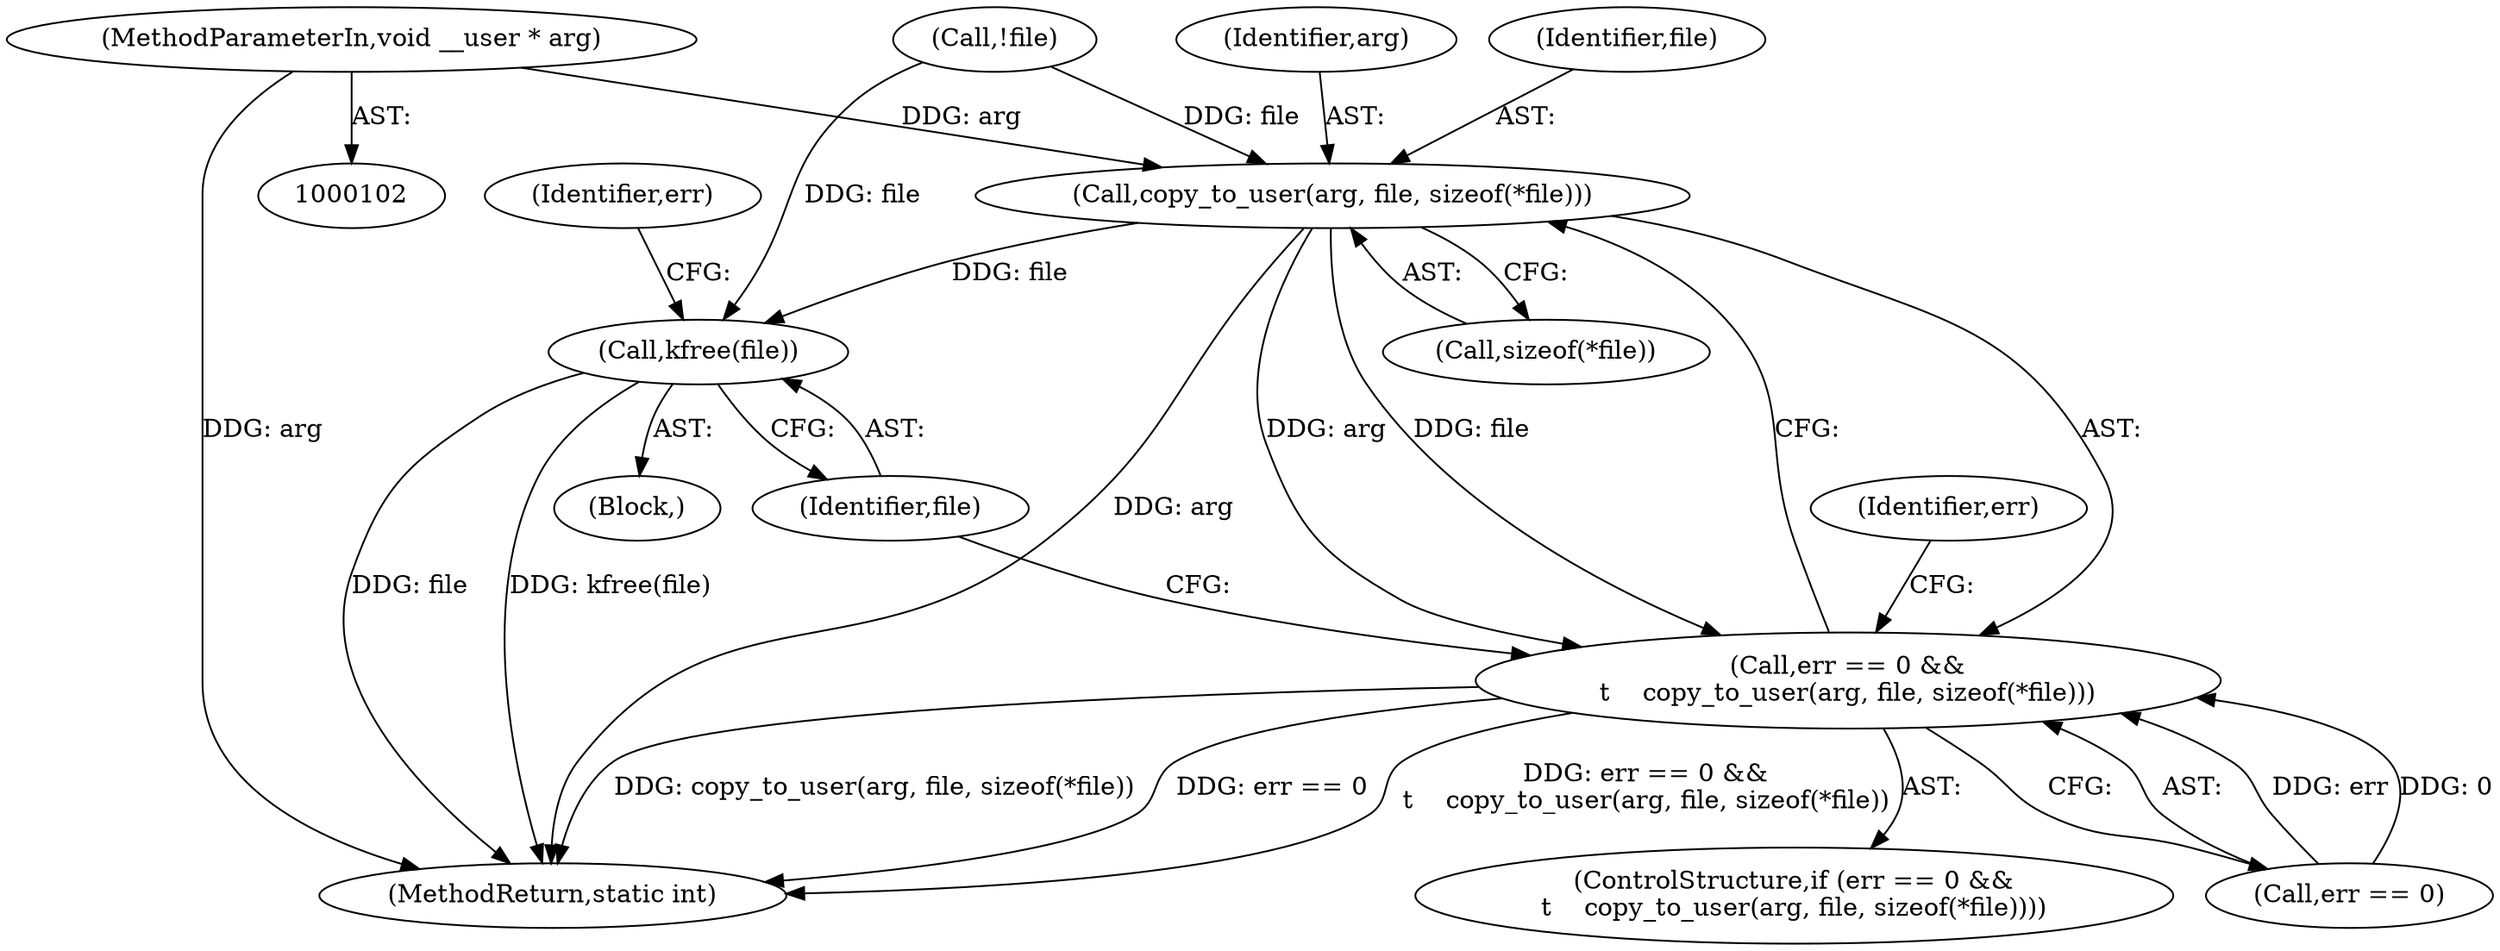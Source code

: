 digraph "0_linux_b6878d9e03043695dbf3fa1caa6dfc09db225b16@pointer" {
"1000104" [label="(MethodParameterIn,void __user * arg)"];
"1000197" [label="(Call,copy_to_user(arg, file, sizeof(*file)))"];
"1000193" [label="(Call,err == 0 &&\n\t    copy_to_user(arg, file, sizeof(*file)))"];
"1000207" [label="(Call,kfree(file))"];
"1000204" [label="(Identifier,err)"];
"1000194" [label="(Call,err == 0)"];
"1000192" [label="(ControlStructure,if (err == 0 &&\n\t    copy_to_user(arg, file, sizeof(*file))))"];
"1000208" [label="(Identifier,file)"];
"1000198" [label="(Identifier,arg)"];
"1000120" [label="(Call,!file)"];
"1000193" [label="(Call,err == 0 &&\n\t    copy_to_user(arg, file, sizeof(*file)))"];
"1000105" [label="(Block,)"];
"1000104" [label="(MethodParameterIn,void __user * arg)"];
"1000211" [label="(MethodReturn,static int)"];
"1000199" [label="(Identifier,file)"];
"1000207" [label="(Call,kfree(file))"];
"1000200" [label="(Call,sizeof(*file))"];
"1000197" [label="(Call,copy_to_user(arg, file, sizeof(*file)))"];
"1000210" [label="(Identifier,err)"];
"1000104" -> "1000102"  [label="AST: "];
"1000104" -> "1000211"  [label="DDG: arg"];
"1000104" -> "1000197"  [label="DDG: arg"];
"1000197" -> "1000193"  [label="AST: "];
"1000197" -> "1000200"  [label="CFG: "];
"1000198" -> "1000197"  [label="AST: "];
"1000199" -> "1000197"  [label="AST: "];
"1000200" -> "1000197"  [label="AST: "];
"1000193" -> "1000197"  [label="CFG: "];
"1000197" -> "1000211"  [label="DDG: arg"];
"1000197" -> "1000193"  [label="DDG: arg"];
"1000197" -> "1000193"  [label="DDG: file"];
"1000120" -> "1000197"  [label="DDG: file"];
"1000197" -> "1000207"  [label="DDG: file"];
"1000193" -> "1000192"  [label="AST: "];
"1000193" -> "1000194"  [label="CFG: "];
"1000194" -> "1000193"  [label="AST: "];
"1000204" -> "1000193"  [label="CFG: "];
"1000208" -> "1000193"  [label="CFG: "];
"1000193" -> "1000211"  [label="DDG: copy_to_user(arg, file, sizeof(*file))"];
"1000193" -> "1000211"  [label="DDG: err == 0"];
"1000193" -> "1000211"  [label="DDG: err == 0 &&\n\t    copy_to_user(arg, file, sizeof(*file))"];
"1000194" -> "1000193"  [label="DDG: err"];
"1000194" -> "1000193"  [label="DDG: 0"];
"1000207" -> "1000105"  [label="AST: "];
"1000207" -> "1000208"  [label="CFG: "];
"1000208" -> "1000207"  [label="AST: "];
"1000210" -> "1000207"  [label="CFG: "];
"1000207" -> "1000211"  [label="DDG: file"];
"1000207" -> "1000211"  [label="DDG: kfree(file)"];
"1000120" -> "1000207"  [label="DDG: file"];
}
